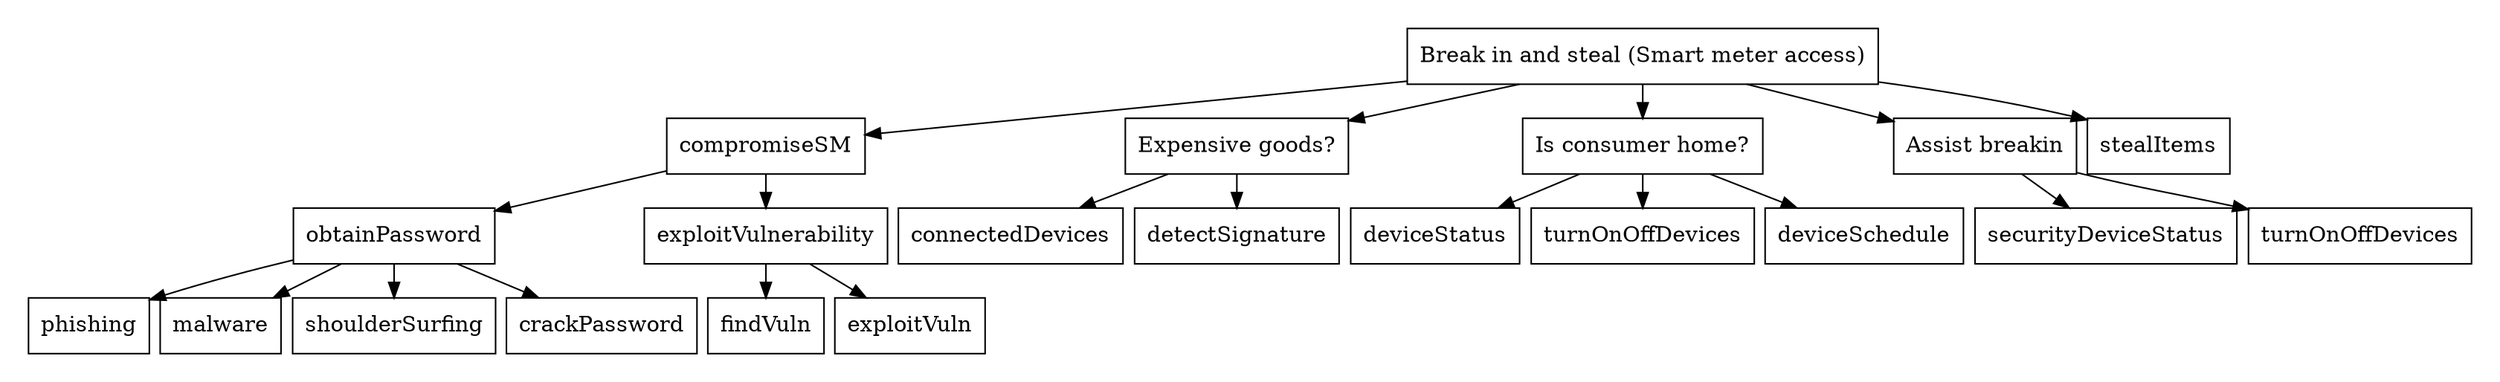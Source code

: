 digraph G {

 graph[ center=true, margin=0.2, nodesep=0.1, ranksep=0.3]
 node[ shape=rectangle]

root [label="Break in and steal (Smart meter access)", shape=AND];
compromiseSM;
goodstuff [label="Expensive goods?",shape=OR];
atHome [label="Is consumer home?",shape=OR];
breakIn [label="Break in"];

root -> compromiseSM;

obtainPassword[shape=OR];
compromiseSM[shape=OR];
compromiseSM -> obtainPassword;
obtainPassword -> phishing;
obtainPassword -> malware;
obtainPassword -> shoulderSurfing;
obtainPassword -> crackPassword;

exploitVulnerability[shape=AND];
compromiseSM -> exploitVulnerability;
exploitVulnerability -> findVuln;
exploitVulnerability -> exploitVuln;


root -> goodstuff;
connectedDevices;
goodstuff->connectedDevices;
goodstuff->detectSignature;

root -> atHome;
atHome -> deviceStatus;
atHome -> turnOnOffDevices;
atHome -> deviceSchedule;

breakIn[shape=OR, label="Assist breakin"]
root ->	breakIn;
breakIn -> securityDeviceStatus;
root -> stealItems;
turnOnOffDevices2[label="turnOnOffDevices"];
breakIn -> turnOnOffDevices2;
}